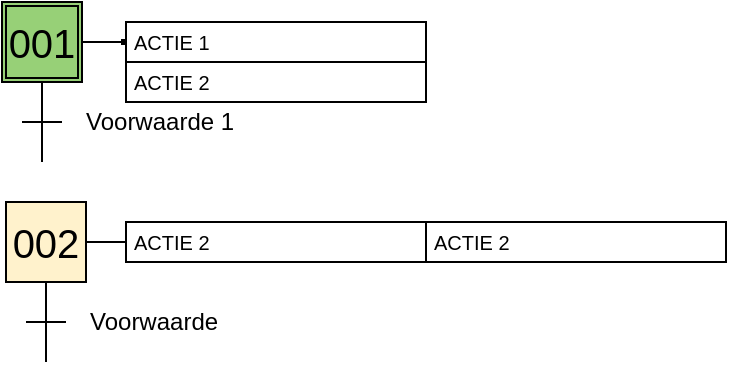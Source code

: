 <mxfile version="26.0.11">
  <diagram name="Page-1" id="wsNNgHkZyvKV6LnZdtPx">
    <mxGraphModel dx="398" dy="212" grid="1" gridSize="10" guides="1" tooltips="1" connect="1" arrows="1" fold="1" page="1" pageScale="1" pageWidth="827" pageHeight="1169" math="0" shadow="0">
      <root>
        <mxCell id="0" />
        <mxCell id="1" parent="0" />
        <mxCell id="UbcDlRzcyP1i6ImM1h1F-1" value="" style="group" vertex="1" connectable="0" parent="1">
          <mxGeometry x="150" y="250" width="212" height="80" as="geometry" />
        </mxCell>
        <mxCell id="UbcDlRzcyP1i6ImM1h1F-2" value="" style="rounded=0;whiteSpace=wrap;html=1;fontSize=20;align=center;fillColor=#97D077;container=0;" vertex="1" parent="UbcDlRzcyP1i6ImM1h1F-1">
          <mxGeometry width="40" height="40" as="geometry" />
        </mxCell>
        <mxCell id="UbcDlRzcyP1i6ImM1h1F-3" value="001" style="rounded=0;whiteSpace=wrap;html=1;fontSize=20;align=center;gradientColor=#97d077;fillColor=none;imageWidth=20;imageHeight=20;container=0;" vertex="1" parent="UbcDlRzcyP1i6ImM1h1F-1">
          <mxGeometry x="2" y="2" width="36" height="36" as="geometry" />
        </mxCell>
        <mxCell id="UbcDlRzcyP1i6ImM1h1F-4" value="" style="endArrow=none;html=1;fontSize=12;rounded=0;" edge="1" parent="UbcDlRzcyP1i6ImM1h1F-1">
          <mxGeometry width="50" height="50" as="geometry">
            <mxPoint x="10" y="60" as="sourcePoint" />
            <mxPoint x="30" y="60" as="targetPoint" />
          </mxGeometry>
        </mxCell>
        <mxCell id="UbcDlRzcyP1i6ImM1h1F-5" value="Voorwaarde 1" style="text;html=1;strokeColor=none;fillColor=none;align=left;verticalAlign=middle;rounded=0;fontSize=12;container=0;" vertex="1" parent="UbcDlRzcyP1i6ImM1h1F-1">
          <mxGeometry x="40" y="50" width="40" height="20" as="geometry" />
        </mxCell>
        <mxCell id="UbcDlRzcyP1i6ImM1h1F-6" style="edgeStyle=none;rounded=0;orthogonalLoop=1;jettySize=auto;html=1;exitX=0.5;exitY=1;exitDx=0;exitDy=0;endArrow=none;endFill=0;fontSize=12;" edge="1" parent="UbcDlRzcyP1i6ImM1h1F-1" source="UbcDlRzcyP1i6ImM1h1F-2">
          <mxGeometry as="geometry">
            <mxPoint x="20" y="80" as="targetPoint" />
          </mxGeometry>
        </mxCell>
        <mxCell id="UbcDlRzcyP1i6ImM1h1F-7" value="" style="endArrow=none;html=1;fontSize=12;exitX=1;exitY=0.5;exitDx=0;exitDy=0;entryX=0;entryY=0.5;entryDx=0;entryDy=0;rounded=0;" edge="1" parent="UbcDlRzcyP1i6ImM1h1F-1" source="UbcDlRzcyP1i6ImM1h1F-2" target="UbcDlRzcyP1i6ImM1h1F-12">
          <mxGeometry x="40" y="-70" width="50" height="50" as="geometry">
            <mxPoint x="50" y="-10" as="sourcePoint" />
            <mxPoint x="50" y="20" as="targetPoint" />
          </mxGeometry>
        </mxCell>
        <mxCell id="UbcDlRzcyP1i6ImM1h1F-8" value="" style="group" vertex="1" connectable="0" parent="UbcDlRzcyP1i6ImM1h1F-1">
          <mxGeometry x="60" y="10" width="152" height="40" as="geometry" />
        </mxCell>
        <mxCell id="UbcDlRzcyP1i6ImM1h1F-9" value="ACTIE" style="swimlane;html=1;fontStyle=1;align=left;verticalAlign=middle;childLayout=stackLayout;horizontal=1;startSize=0;horizontalStack=0;resizeParent=1;resizeLast=0;collapsible=0;marginBottom=0;swimlaneFillColor=#ffffff;rounded=0;shadow=0;comic=0;labelBackgroundColor=none;strokeWidth=1;fillColor=none;fontFamily=Verdana;fontSize=10;dropTarget=1;swimlaneLine=1;movableLabel=1;noLabel=1;pointerEvents=1;glass=0;sketch=0;spacing=0;spacingTop=0;spacingLeft=5;labelPosition=center;verticalLabelPosition=middle;container=0;" vertex="1" parent="UbcDlRzcyP1i6ImM1h1F-8">
          <mxGeometry x="2" width="150" height="40" as="geometry">
            <mxRectangle x="90" y="83" width="100" height="26" as="alternateBounds" />
          </mxGeometry>
        </mxCell>
        <mxCell id="UbcDlRzcyP1i6ImM1h1F-10" value="ACTIE 1" style="text;html=1;fillColor=none;align=left;verticalAlign=middle;spacingLeft=4;spacingRight=4;whiteSpace=wrap;overflow=hidden;rotatable=0;points=[[0,0.5],[1,0.5]];portConstraint=eastwest;fontSize=10;spacing=0;strokeColor=#000000;container=0;" vertex="1" parent="UbcDlRzcyP1i6ImM1h1F-9">
          <mxGeometry width="150" height="20" as="geometry" />
        </mxCell>
        <mxCell id="UbcDlRzcyP1i6ImM1h1F-11" value="ACTIE 2" style="text;html=1;fillColor=none;align=left;verticalAlign=middle;spacingLeft=4;spacingRight=4;whiteSpace=wrap;overflow=hidden;rotatable=0;points=[[0,0.5],[1,0.5]];portConstraint=eastwest;fontSize=10;spacing=0;strokeColor=#000000;container=0;" vertex="1" parent="UbcDlRzcyP1i6ImM1h1F-9">
          <mxGeometry y="20" width="150" height="20" as="geometry" />
        </mxCell>
        <mxCell id="UbcDlRzcyP1i6ImM1h1F-12" value="" style="rounded=0;whiteSpace=wrap;html=1;startSize=20;strokeColor=#000000;strokeWidth=1;fillColor=#000000;" vertex="1" parent="UbcDlRzcyP1i6ImM1h1F-8">
          <mxGeometry y="9" width="2" height="2" as="geometry" />
        </mxCell>
        <mxCell id="UbcDlRzcyP1i6ImM1h1F-26" value="" style="group" vertex="1" connectable="0" parent="1">
          <mxGeometry x="152" y="350" width="360" height="80" as="geometry" />
        </mxCell>
        <mxCell id="UbcDlRzcyP1i6ImM1h1F-13" value="" style="group" vertex="1" connectable="0" parent="UbcDlRzcyP1i6ImM1h1F-26">
          <mxGeometry width="210" height="80" as="geometry" />
        </mxCell>
        <mxCell id="UbcDlRzcyP1i6ImM1h1F-14" value="002" style="rounded=0;whiteSpace=wrap;html=1;fontSize=20;align=center;fillColor=#fff2cc;startSize=20;strokeColor=#000000;" vertex="1" parent="UbcDlRzcyP1i6ImM1h1F-13">
          <mxGeometry width="40" height="40" as="geometry" />
        </mxCell>
        <mxCell id="UbcDlRzcyP1i6ImM1h1F-15" value="" style="endArrow=none;html=1;fontSize=12;rounded=0;" edge="1" parent="UbcDlRzcyP1i6ImM1h1F-13">
          <mxGeometry width="50" height="50" as="geometry">
            <mxPoint x="10" y="60" as="sourcePoint" />
            <mxPoint x="30" y="60" as="targetPoint" />
          </mxGeometry>
        </mxCell>
        <mxCell id="UbcDlRzcyP1i6ImM1h1F-16" value="Voorwaarde" style="text;html=1;strokeColor=none;fillColor=none;align=left;verticalAlign=middle;rounded=0;fontSize=12;startSize=20;" vertex="1" parent="UbcDlRzcyP1i6ImM1h1F-13">
          <mxGeometry x="40" y="50" width="40" height="20" as="geometry" />
        </mxCell>
        <mxCell id="UbcDlRzcyP1i6ImM1h1F-17" style="edgeStyle=none;rounded=0;orthogonalLoop=1;jettySize=auto;html=1;exitX=0.5;exitY=1;exitDx=0;exitDy=0;endArrow=none;endFill=0;fontSize=12;" edge="1" parent="UbcDlRzcyP1i6ImM1h1F-13" source="UbcDlRzcyP1i6ImM1h1F-14">
          <mxGeometry as="geometry">
            <mxPoint x="20" y="80" as="targetPoint" />
          </mxGeometry>
        </mxCell>
        <mxCell id="UbcDlRzcyP1i6ImM1h1F-18" style="edgeStyle=none;rounded=0;orthogonalLoop=1;jettySize=auto;html=1;exitX=1;exitY=0.5;exitDx=0;exitDy=0;fontSize=12;endArrow=none;endFill=0;entryX=0;entryY=0.5;entryDx=0;entryDy=0;" edge="1" parent="UbcDlRzcyP1i6ImM1h1F-13" source="UbcDlRzcyP1i6ImM1h1F-14" target="UbcDlRzcyP1i6ImM1h1F-24">
          <mxGeometry as="geometry">
            <mxPoint x="58" y="20.0" as="targetPoint" />
            <Array as="points">
              <mxPoint x="48" y="20" />
            </Array>
          </mxGeometry>
        </mxCell>
        <mxCell id="UbcDlRzcyP1i6ImM1h1F-24" value="ACTIE 2" style="text;html=1;fillColor=none;align=left;verticalAlign=middle;spacingLeft=4;spacingRight=4;whiteSpace=wrap;overflow=hidden;rotatable=0;points=[[0,0.5],[1,0.5]];portConstraint=eastwest;fontSize=10;spacing=0;strokeColor=#000000;container=0;" vertex="1" parent="UbcDlRzcyP1i6ImM1h1F-13">
          <mxGeometry x="60" y="10" width="150" height="20" as="geometry" />
        </mxCell>
        <mxCell id="UbcDlRzcyP1i6ImM1h1F-22" value="ACTIE 2" style="text;html=1;fillColor=none;align=left;verticalAlign=middle;spacingLeft=4;spacingRight=4;whiteSpace=wrap;overflow=hidden;rotatable=0;points=[[0,0.5],[1,0.5]];portConstraint=eastwest;fontSize=10;spacing=0;strokeColor=#000000;container=0;" vertex="1" parent="UbcDlRzcyP1i6ImM1h1F-26">
          <mxGeometry x="210" y="10" width="150" height="20" as="geometry" />
        </mxCell>
      </root>
    </mxGraphModel>
  </diagram>
</mxfile>
